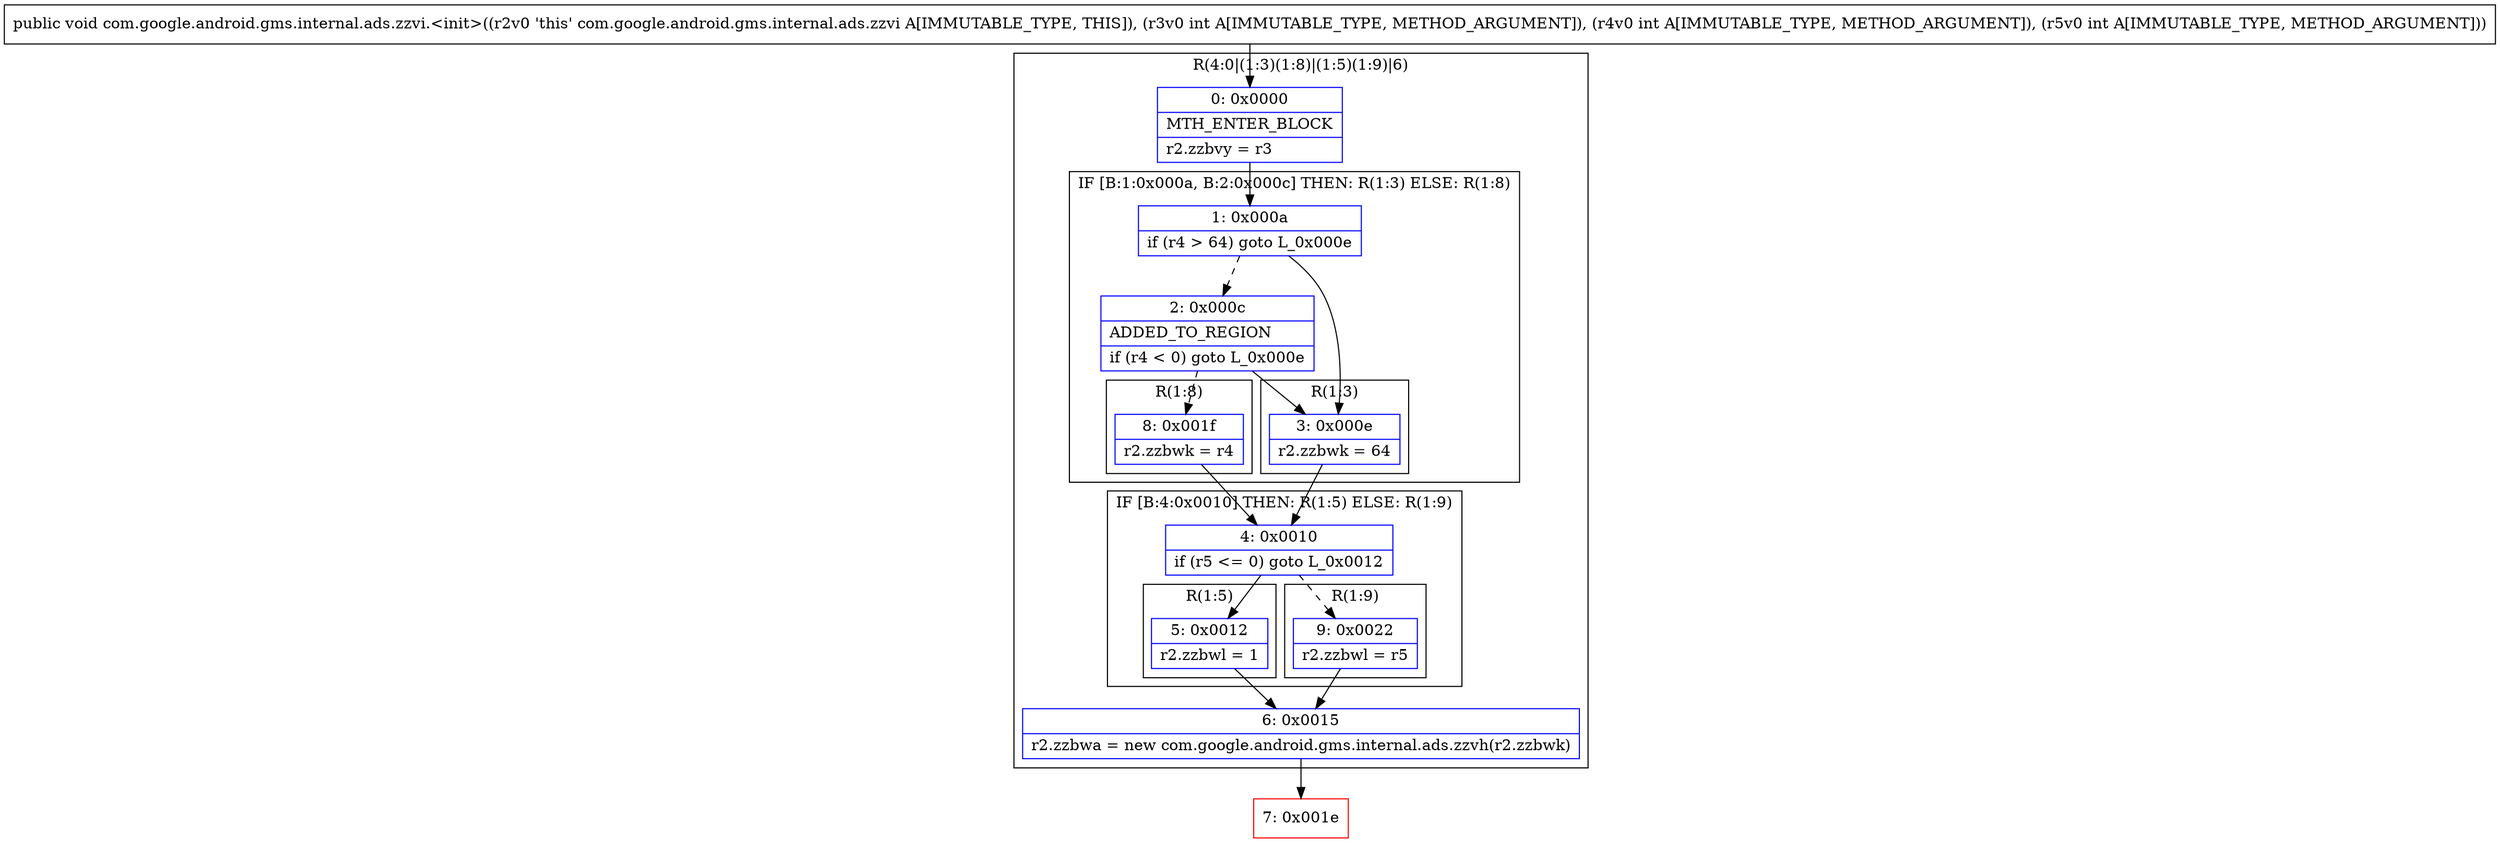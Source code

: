 digraph "CFG forcom.google.android.gms.internal.ads.zzvi.\<init\>(III)V" {
subgraph cluster_Region_430278073 {
label = "R(4:0|(1:3)(1:8)|(1:5)(1:9)|6)";
node [shape=record,color=blue];
Node_0 [shape=record,label="{0\:\ 0x0000|MTH_ENTER_BLOCK\l|r2.zzbvy = r3\l}"];
subgraph cluster_IfRegion_1286766738 {
label = "IF [B:1:0x000a, B:2:0x000c] THEN: R(1:3) ELSE: R(1:8)";
node [shape=record,color=blue];
Node_1 [shape=record,label="{1\:\ 0x000a|if (r4 \> 64) goto L_0x000e\l}"];
Node_2 [shape=record,label="{2\:\ 0x000c|ADDED_TO_REGION\l|if (r4 \< 0) goto L_0x000e\l}"];
subgraph cluster_Region_1041178385 {
label = "R(1:3)";
node [shape=record,color=blue];
Node_3 [shape=record,label="{3\:\ 0x000e|r2.zzbwk = 64\l}"];
}
subgraph cluster_Region_341539356 {
label = "R(1:8)";
node [shape=record,color=blue];
Node_8 [shape=record,label="{8\:\ 0x001f|r2.zzbwk = r4\l}"];
}
}
subgraph cluster_IfRegion_560377187 {
label = "IF [B:4:0x0010] THEN: R(1:5) ELSE: R(1:9)";
node [shape=record,color=blue];
Node_4 [shape=record,label="{4\:\ 0x0010|if (r5 \<= 0) goto L_0x0012\l}"];
subgraph cluster_Region_2038960077 {
label = "R(1:5)";
node [shape=record,color=blue];
Node_5 [shape=record,label="{5\:\ 0x0012|r2.zzbwl = 1\l}"];
}
subgraph cluster_Region_1069113466 {
label = "R(1:9)";
node [shape=record,color=blue];
Node_9 [shape=record,label="{9\:\ 0x0022|r2.zzbwl = r5\l}"];
}
}
Node_6 [shape=record,label="{6\:\ 0x0015|r2.zzbwa = new com.google.android.gms.internal.ads.zzvh(r2.zzbwk)\l}"];
}
Node_7 [shape=record,color=red,label="{7\:\ 0x001e}"];
MethodNode[shape=record,label="{public void com.google.android.gms.internal.ads.zzvi.\<init\>((r2v0 'this' com.google.android.gms.internal.ads.zzvi A[IMMUTABLE_TYPE, THIS]), (r3v0 int A[IMMUTABLE_TYPE, METHOD_ARGUMENT]), (r4v0 int A[IMMUTABLE_TYPE, METHOD_ARGUMENT]), (r5v0 int A[IMMUTABLE_TYPE, METHOD_ARGUMENT])) }"];
MethodNode -> Node_0;
Node_0 -> Node_1;
Node_1 -> Node_2[style=dashed];
Node_1 -> Node_3;
Node_2 -> Node_3;
Node_2 -> Node_8[style=dashed];
Node_3 -> Node_4;
Node_8 -> Node_4;
Node_4 -> Node_5;
Node_4 -> Node_9[style=dashed];
Node_5 -> Node_6;
Node_9 -> Node_6;
Node_6 -> Node_7;
}

